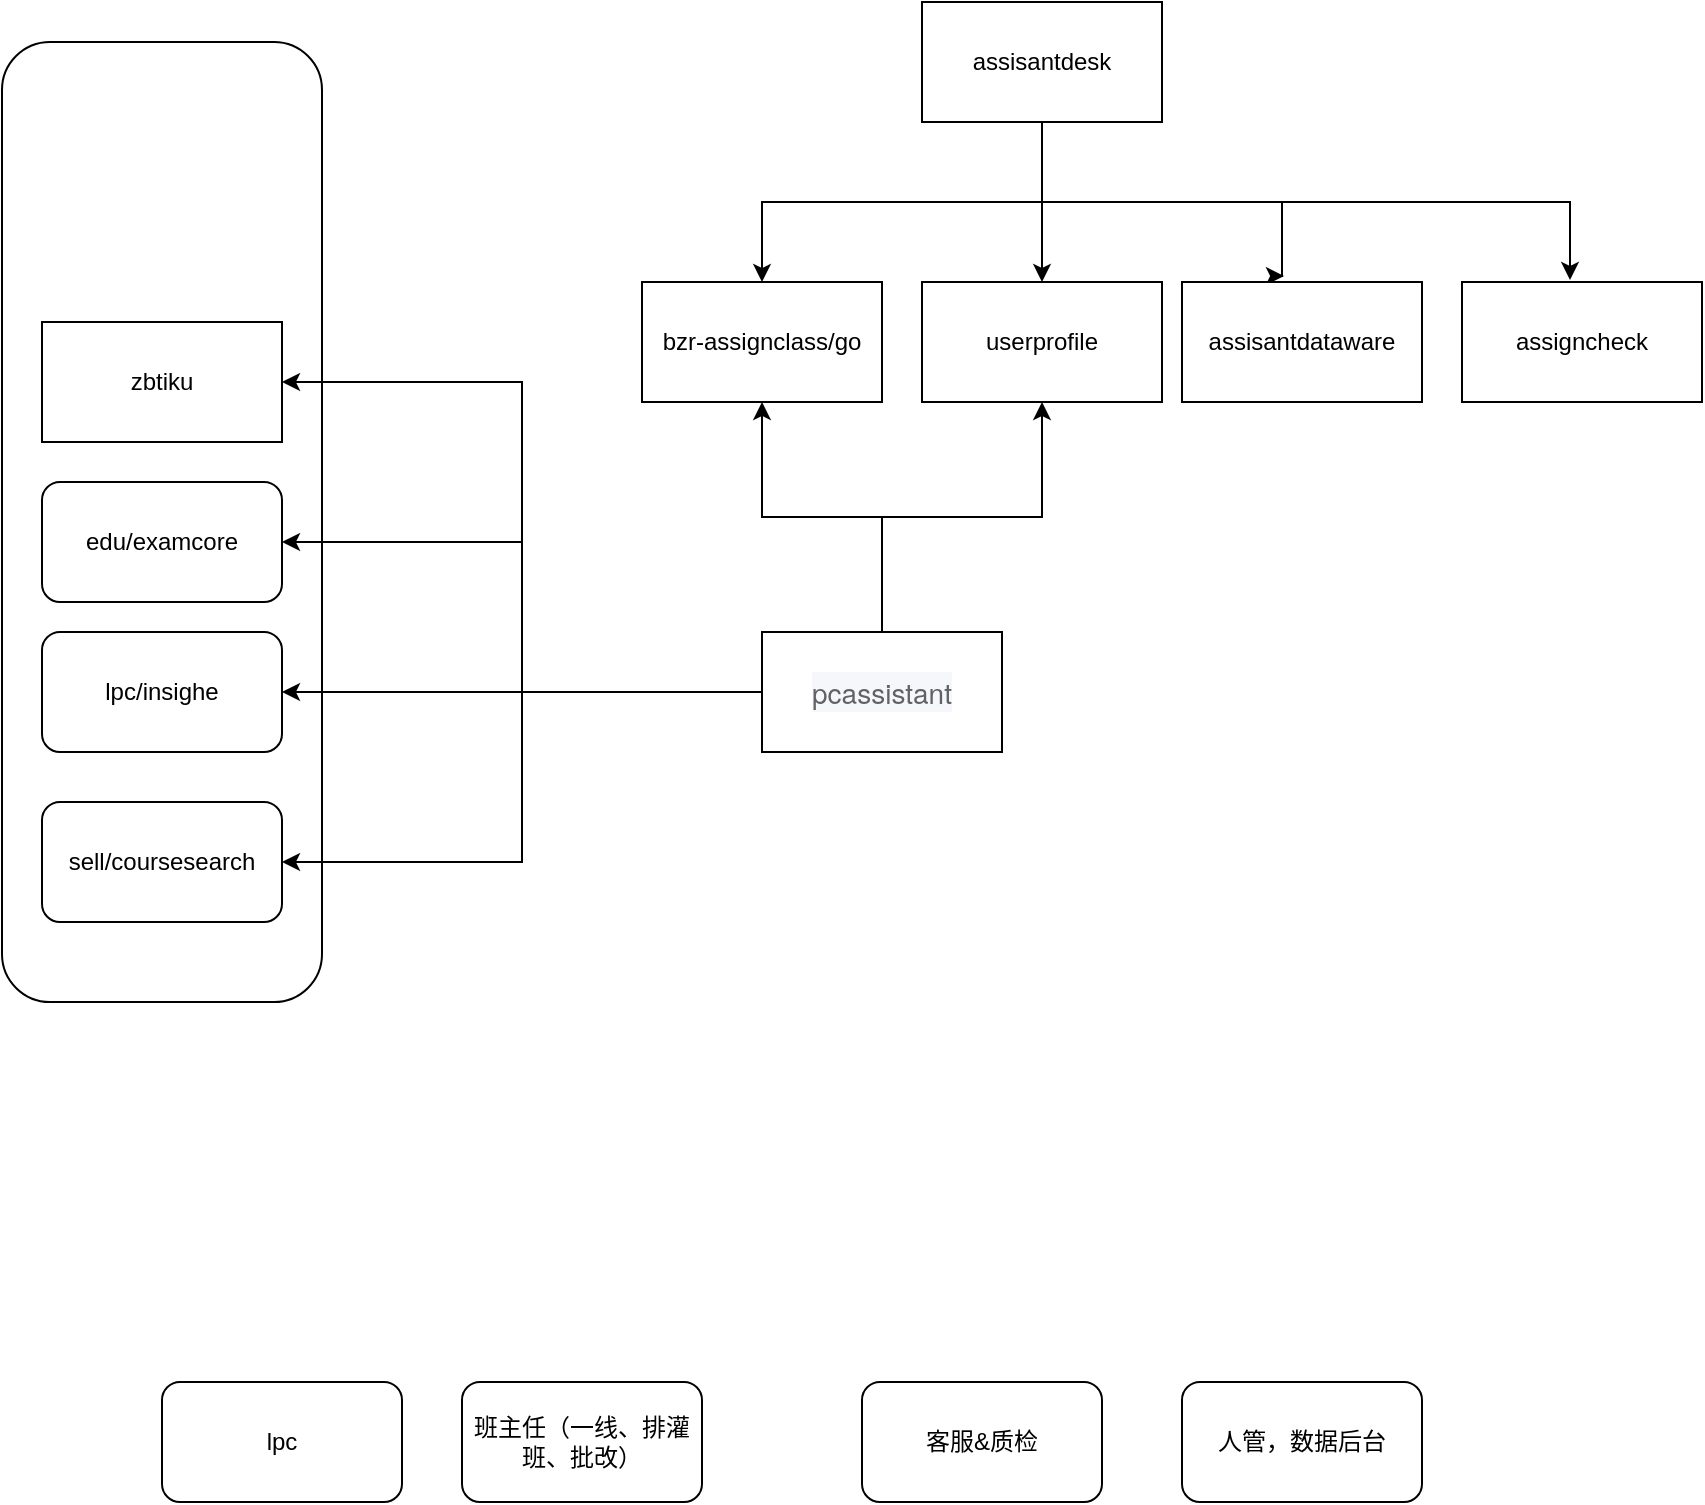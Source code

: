 <mxfile version="13.10.0" type="github">
  <diagram id="uL1534gnUZp0G3NvnVyc" name="Page-1">
    <mxGraphModel dx="1773" dy="614" grid="1" gridSize="10" guides="1" tooltips="1" connect="1" arrows="1" fold="1" page="1" pageScale="1" pageWidth="827" pageHeight="1169" math="0" shadow="0">
      <root>
        <mxCell id="0" />
        <mxCell id="1" parent="0" />
        <mxCell id="OM2rvioL-oCdVtaW39Cs-11" value="" style="rounded=1;whiteSpace=wrap;html=1;" vertex="1" parent="1">
          <mxGeometry x="-320" y="230" width="160" height="480" as="geometry" />
        </mxCell>
        <mxCell id="OM2rvioL-oCdVtaW39Cs-4" value="" style="edgeStyle=orthogonalEdgeStyle;rounded=0;orthogonalLoop=1;jettySize=auto;html=1;" edge="1" parent="1" source="OM2rvioL-oCdVtaW39Cs-1" target="OM2rvioL-oCdVtaW39Cs-3">
          <mxGeometry relative="1" as="geometry">
            <Array as="points">
              <mxPoint x="200" y="370" />
            </Array>
          </mxGeometry>
        </mxCell>
        <mxCell id="OM2rvioL-oCdVtaW39Cs-9" style="edgeStyle=orthogonalEdgeStyle;rounded=0;orthogonalLoop=1;jettySize=auto;html=1;entryX=0.5;entryY=0;entryDx=0;entryDy=0;" edge="1" parent="1" source="OM2rvioL-oCdVtaW39Cs-1" target="OM2rvioL-oCdVtaW39Cs-10">
          <mxGeometry relative="1" as="geometry">
            <mxPoint x="60" y="340" as="targetPoint" />
            <Array as="points">
              <mxPoint x="200" y="310" />
              <mxPoint x="60" y="310" />
            </Array>
          </mxGeometry>
        </mxCell>
        <mxCell id="OM2rvioL-oCdVtaW39Cs-12" style="edgeStyle=orthogonalEdgeStyle;rounded=0;orthogonalLoop=1;jettySize=auto;html=1;entryX=0.425;entryY=-0.05;entryDx=0;entryDy=0;entryPerimeter=0;" edge="1" parent="1" source="OM2rvioL-oCdVtaW39Cs-1" target="OM2rvioL-oCdVtaW39Cs-13">
          <mxGeometry relative="1" as="geometry">
            <mxPoint x="320" y="340" as="targetPoint" />
            <Array as="points">
              <mxPoint x="200" y="310" />
              <mxPoint x="320" y="310" />
            </Array>
          </mxGeometry>
        </mxCell>
        <mxCell id="OM2rvioL-oCdVtaW39Cs-30" style="edgeStyle=orthogonalEdgeStyle;rounded=0;orthogonalLoop=1;jettySize=auto;html=1;entryX=0.45;entryY=-0.017;entryDx=0;entryDy=0;entryPerimeter=0;" edge="1" parent="1" source="OM2rvioL-oCdVtaW39Cs-1" target="OM2rvioL-oCdVtaW39Cs-29">
          <mxGeometry relative="1" as="geometry">
            <Array as="points">
              <mxPoint x="200" y="310" />
              <mxPoint x="464" y="310" />
            </Array>
          </mxGeometry>
        </mxCell>
        <mxCell id="OM2rvioL-oCdVtaW39Cs-1" value="assisantdesk" style="rounded=0;whiteSpace=wrap;html=1;" vertex="1" parent="1">
          <mxGeometry x="140" y="210" width="120" height="60" as="geometry" />
        </mxCell>
        <mxCell id="OM2rvioL-oCdVtaW39Cs-14" style="edgeStyle=orthogonalEdgeStyle;rounded=0;orthogonalLoop=1;jettySize=auto;html=1;entryX=0.5;entryY=1;entryDx=0;entryDy=0;" edge="1" parent="1" source="OM2rvioL-oCdVtaW39Cs-2" target="OM2rvioL-oCdVtaW39Cs-10">
          <mxGeometry relative="1" as="geometry" />
        </mxCell>
        <mxCell id="OM2rvioL-oCdVtaW39Cs-15" style="edgeStyle=orthogonalEdgeStyle;rounded=0;orthogonalLoop=1;jettySize=auto;html=1;entryX=0.5;entryY=1;entryDx=0;entryDy=0;" edge="1" parent="1" source="OM2rvioL-oCdVtaW39Cs-2" target="OM2rvioL-oCdVtaW39Cs-3">
          <mxGeometry relative="1" as="geometry" />
        </mxCell>
        <mxCell id="OM2rvioL-oCdVtaW39Cs-17" style="edgeStyle=orthogonalEdgeStyle;rounded=0;orthogonalLoop=1;jettySize=auto;html=1;entryX=1;entryY=0.5;entryDx=0;entryDy=0;" edge="1" parent="1" source="OM2rvioL-oCdVtaW39Cs-2" target="OM2rvioL-oCdVtaW39Cs-16">
          <mxGeometry relative="1" as="geometry" />
        </mxCell>
        <mxCell id="OM2rvioL-oCdVtaW39Cs-19" style="edgeStyle=orthogonalEdgeStyle;rounded=0;orthogonalLoop=1;jettySize=auto;html=1;entryX=1;entryY=0.5;entryDx=0;entryDy=0;" edge="1" parent="1" source="OM2rvioL-oCdVtaW39Cs-2" target="OM2rvioL-oCdVtaW39Cs-18">
          <mxGeometry relative="1" as="geometry" />
        </mxCell>
        <mxCell id="OM2rvioL-oCdVtaW39Cs-21" style="edgeStyle=orthogonalEdgeStyle;rounded=0;orthogonalLoop=1;jettySize=auto;html=1;entryX=1;entryY=0.5;entryDx=0;entryDy=0;" edge="1" parent="1" source="OM2rvioL-oCdVtaW39Cs-2" target="OM2rvioL-oCdVtaW39Cs-20">
          <mxGeometry relative="1" as="geometry" />
        </mxCell>
        <mxCell id="OM2rvioL-oCdVtaW39Cs-23" style="edgeStyle=orthogonalEdgeStyle;rounded=0;orthogonalLoop=1;jettySize=auto;html=1;entryX=1;entryY=0.5;entryDx=0;entryDy=0;" edge="1" parent="1" source="OM2rvioL-oCdVtaW39Cs-2" target="OM2rvioL-oCdVtaW39Cs-22">
          <mxGeometry relative="1" as="geometry" />
        </mxCell>
        <mxCell id="OM2rvioL-oCdVtaW39Cs-2" value="&lt;span style=&quot;color: rgb(96 , 98 , 102) ; font-family: &amp;#34;helvetica neue&amp;#34; , &amp;#34;helvetica&amp;#34; , &amp;#34;pingfang sc&amp;#34; , &amp;#34;hiragino sans gb&amp;#34; , &amp;#34;microsoft yahei&amp;#34; , &amp;#34;arial&amp;#34; , sans-serif ; font-size: 14px ; background-color: rgb(245 , 247 , 250)&quot;&gt;pcassistant&lt;/span&gt;" style="rounded=0;whiteSpace=wrap;html=1;" vertex="1" parent="1">
          <mxGeometry x="60" y="525" width="120" height="60" as="geometry" />
        </mxCell>
        <mxCell id="OM2rvioL-oCdVtaW39Cs-3" value="userprofile" style="whiteSpace=wrap;html=1;rounded=0;" vertex="1" parent="1">
          <mxGeometry x="140" y="350" width="120" height="60" as="geometry" />
        </mxCell>
        <mxCell id="OM2rvioL-oCdVtaW39Cs-10" value="bzr-assignclass/go" style="rounded=0;whiteSpace=wrap;html=1;" vertex="1" parent="1">
          <mxGeometry y="350" width="120" height="60" as="geometry" />
        </mxCell>
        <mxCell id="OM2rvioL-oCdVtaW39Cs-13" value="assisantdataware" style="rounded=0;whiteSpace=wrap;html=1;" vertex="1" parent="1">
          <mxGeometry x="270" y="350" width="120" height="60" as="geometry" />
        </mxCell>
        <mxCell id="OM2rvioL-oCdVtaW39Cs-16" value="lpc/insighe" style="rounded=1;whiteSpace=wrap;html=1;" vertex="1" parent="1">
          <mxGeometry x="-300" y="525" width="120" height="60" as="geometry" />
        </mxCell>
        <mxCell id="OM2rvioL-oCdVtaW39Cs-18" value="edu/examcore" style="rounded=1;whiteSpace=wrap;html=1;" vertex="1" parent="1">
          <mxGeometry x="-300" y="450" width="120" height="60" as="geometry" />
        </mxCell>
        <mxCell id="OM2rvioL-oCdVtaW39Cs-20" value="zbtiku" style="rounded=0;whiteSpace=wrap;html=1;" vertex="1" parent="1">
          <mxGeometry x="-300" y="370" width="120" height="60" as="geometry" />
        </mxCell>
        <mxCell id="OM2rvioL-oCdVtaW39Cs-22" value="sell/coursesearch" style="rounded=1;whiteSpace=wrap;html=1;" vertex="1" parent="1">
          <mxGeometry x="-300" y="610" width="120" height="60" as="geometry" />
        </mxCell>
        <mxCell id="OM2rvioL-oCdVtaW39Cs-25" value="班主任（一线、排灌班、批改）" style="rounded=1;whiteSpace=wrap;html=1;" vertex="1" parent="1">
          <mxGeometry x="-90" y="900" width="120" height="60" as="geometry" />
        </mxCell>
        <mxCell id="OM2rvioL-oCdVtaW39Cs-26" value="客服&amp;amp;质检" style="rounded=1;whiteSpace=wrap;html=1;" vertex="1" parent="1">
          <mxGeometry x="110" y="900" width="120" height="60" as="geometry" />
        </mxCell>
        <mxCell id="OM2rvioL-oCdVtaW39Cs-27" value="lpc" style="rounded=1;whiteSpace=wrap;html=1;" vertex="1" parent="1">
          <mxGeometry x="-240" y="900" width="120" height="60" as="geometry" />
        </mxCell>
        <mxCell id="OM2rvioL-oCdVtaW39Cs-28" value="人管，数据后台" style="rounded=1;whiteSpace=wrap;html=1;" vertex="1" parent="1">
          <mxGeometry x="270" y="900" width="120" height="60" as="geometry" />
        </mxCell>
        <mxCell id="OM2rvioL-oCdVtaW39Cs-29" value="assigncheck" style="rounded=0;whiteSpace=wrap;html=1;" vertex="1" parent="1">
          <mxGeometry x="410" y="350" width="120" height="60" as="geometry" />
        </mxCell>
      </root>
    </mxGraphModel>
  </diagram>
</mxfile>
